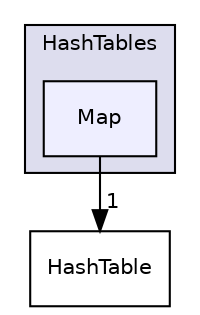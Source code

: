digraph "src/OpenFOAM/containers/HashTables/Map" {
  bgcolor=transparent;
  compound=true
  node [ fontsize="10", fontname="Helvetica"];
  edge [ labelfontsize="10", labelfontname="Helvetica"];
  subgraph clusterdir_46dbcbff8acc0ae94a21b2306d4033de {
    graph [ bgcolor="#ddddee", pencolor="black", label="HashTables" fontname="Helvetica", fontsize="10", URL="dir_46dbcbff8acc0ae94a21b2306d4033de.html"]
  dir_b3412b905c0ae5090c3c1102e09cbfa0 [shape=box, label="Map", style="filled", fillcolor="#eeeeff", pencolor="black", URL="dir_b3412b905c0ae5090c3c1102e09cbfa0.html"];
  }
  dir_dcde9bf13ea0c61e93d77318a0380b7d [shape=box label="HashTable" URL="dir_dcde9bf13ea0c61e93d77318a0380b7d.html"];
  dir_b3412b905c0ae5090c3c1102e09cbfa0->dir_dcde9bf13ea0c61e93d77318a0380b7d [headlabel="1", labeldistance=1.5 headhref="dir_001919_001918.html"];
}
